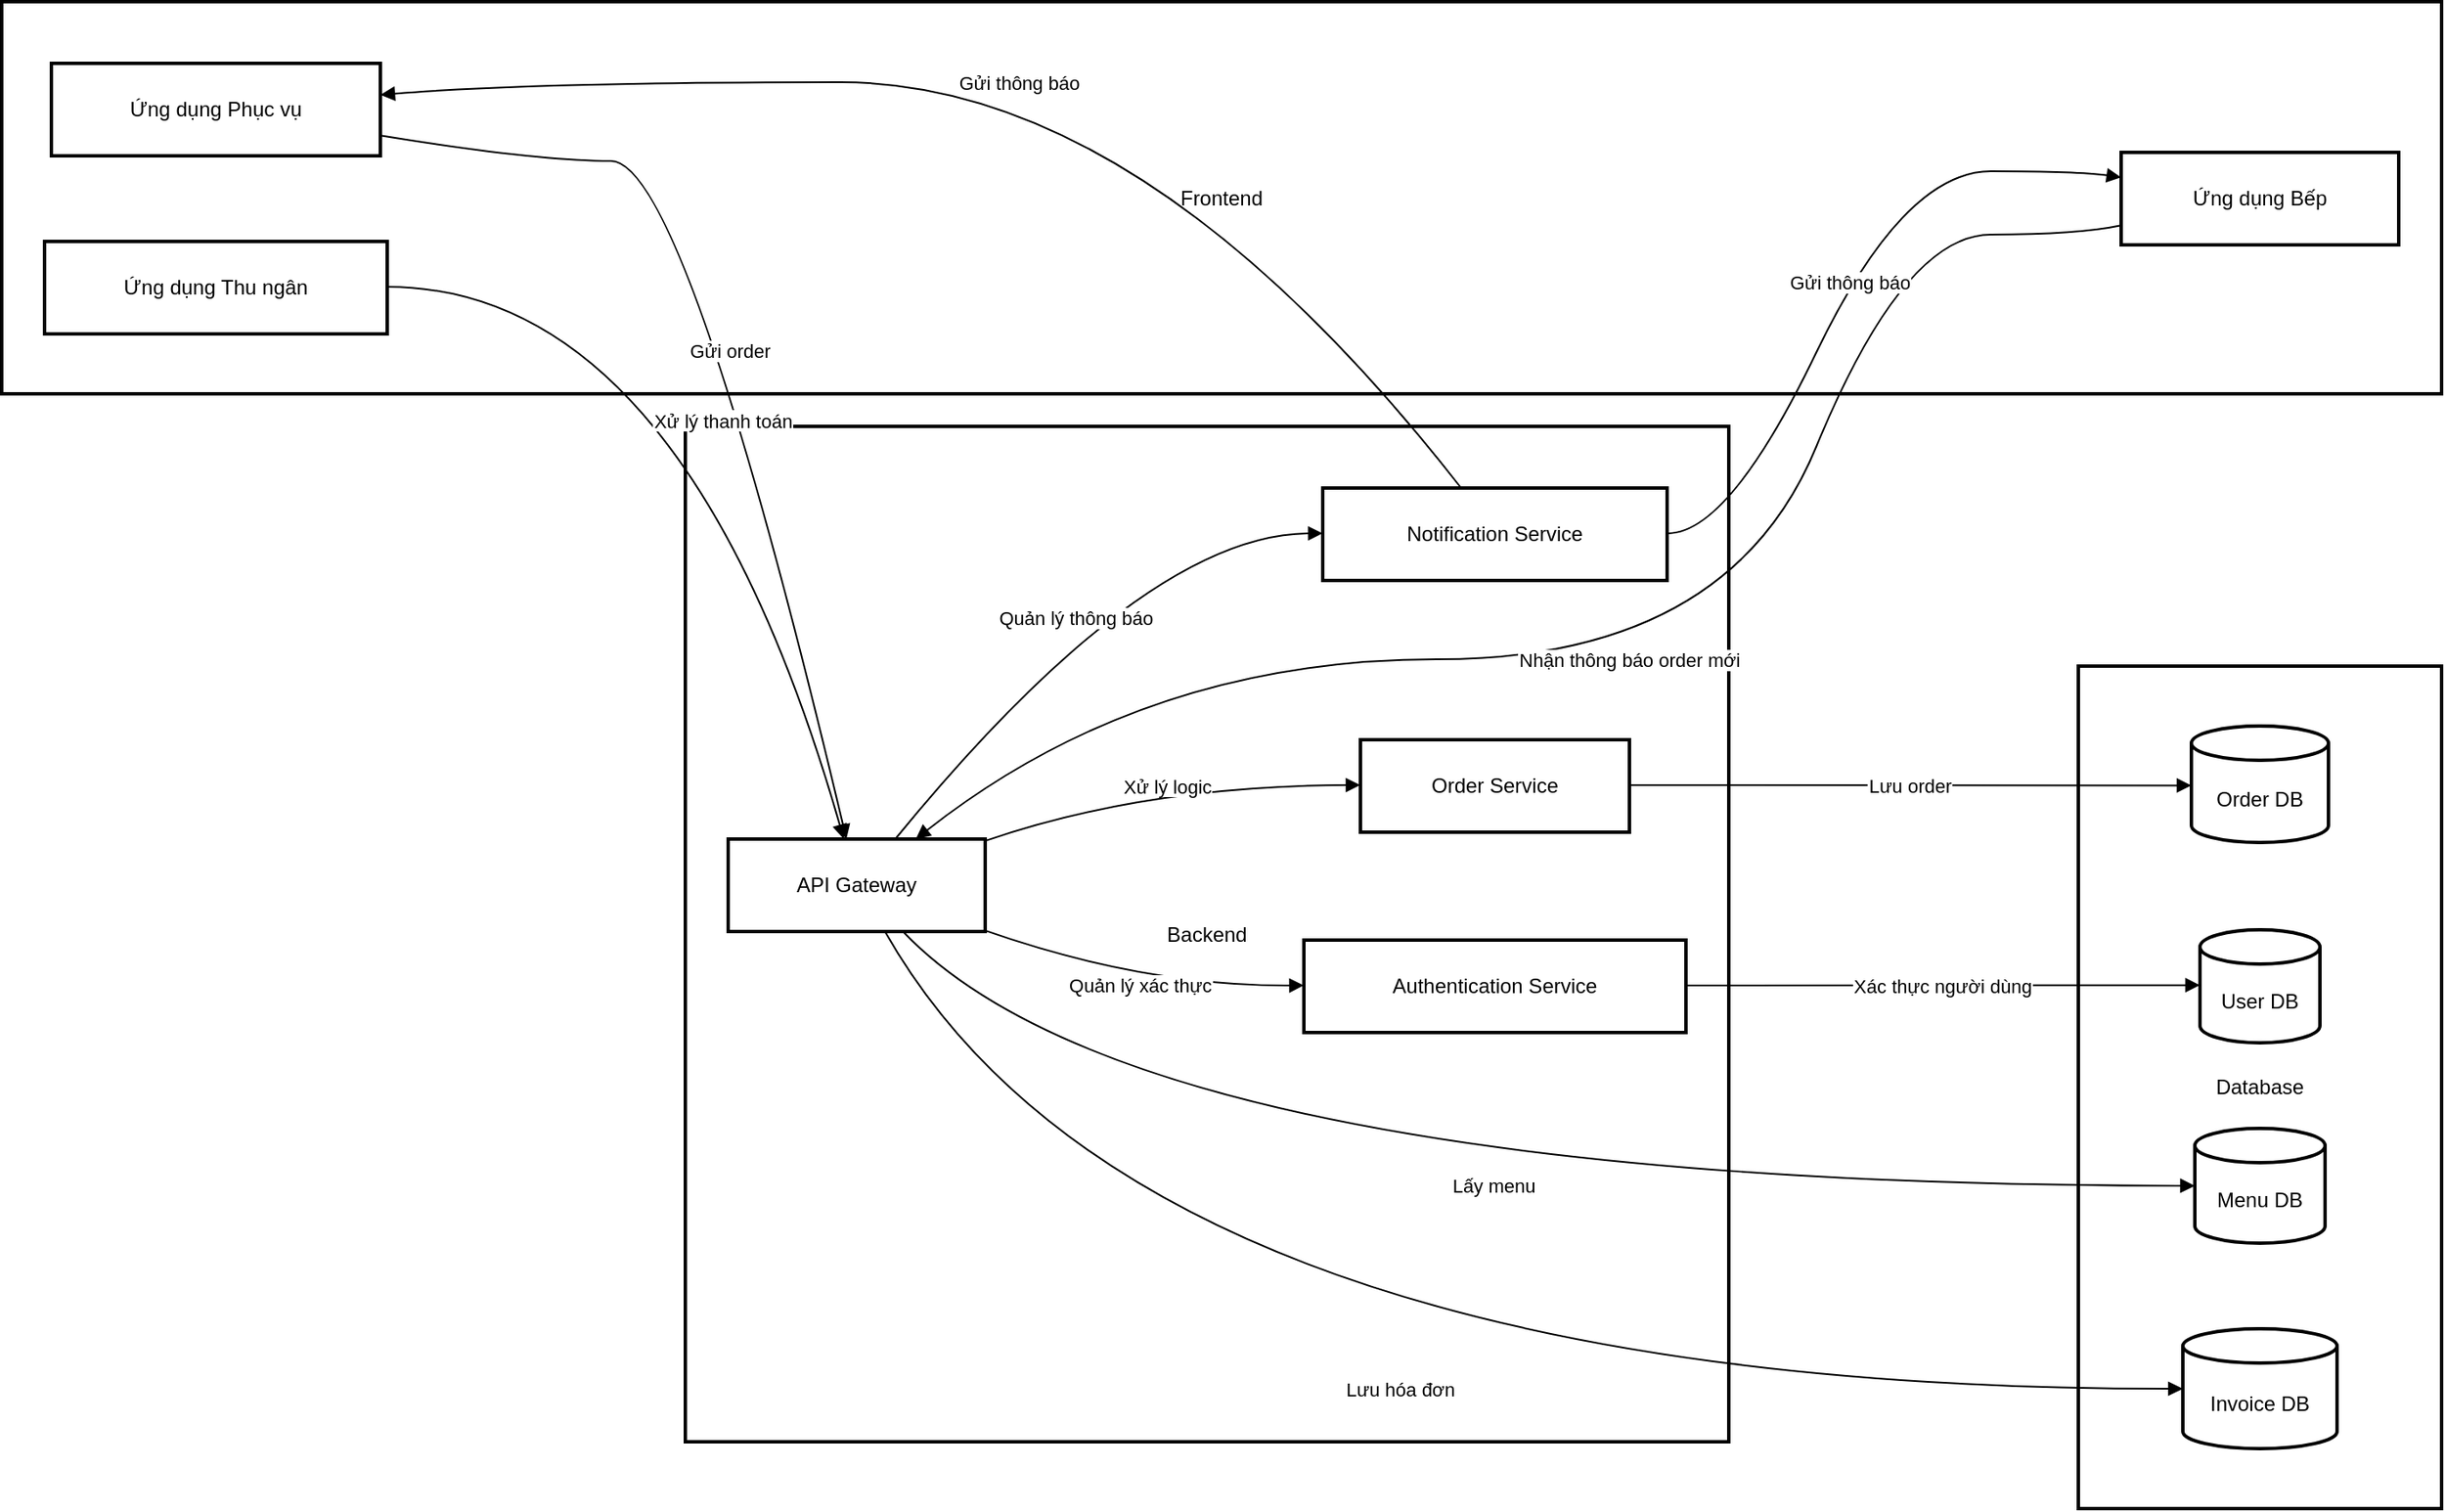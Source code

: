 <mxfile version="26.0.6">
  <diagram name="Page-1" id="IHH67tnD_7O1E7yeXCKK">
    <mxGraphModel dx="1434" dy="738" grid="1" gridSize="10" guides="1" tooltips="1" connect="1" arrows="1" fold="1" page="1" pageScale="1" pageWidth="827" pageHeight="1169" math="0" shadow="0">
      <root>
        <mxCell id="0" />
        <mxCell id="1" parent="0" />
        <mxCell id="bBLJlBjyzAbnvOoha3af-1" value="Database" style="whiteSpace=wrap;strokeWidth=2;" vertex="1" parent="1">
          <mxGeometry x="1232" y="408" width="212" height="492" as="geometry" />
        </mxCell>
        <mxCell id="bBLJlBjyzAbnvOoha3af-2" value="Backend" style="whiteSpace=wrap;strokeWidth=2;" vertex="1" parent="1">
          <mxGeometry x="419" y="268" width="609" height="593" as="geometry" />
        </mxCell>
        <mxCell id="bBLJlBjyzAbnvOoha3af-3" value="Frontend" style="whiteSpace=wrap;strokeWidth=2;" vertex="1" parent="1">
          <mxGeometry x="20" y="20" width="1424" height="229" as="geometry" />
        </mxCell>
        <mxCell id="bBLJlBjyzAbnvOoha3af-4" value="Ứng dụng Phục vụ" style="whiteSpace=wrap;strokeWidth=2;" vertex="1" parent="1">
          <mxGeometry x="49" y="56" width="192" height="54" as="geometry" />
        </mxCell>
        <mxCell id="bBLJlBjyzAbnvOoha3af-5" value="Ứng dụng Bếp" style="whiteSpace=wrap;strokeWidth=2;" vertex="1" parent="1">
          <mxGeometry x="1257" y="108" width="162" height="54" as="geometry" />
        </mxCell>
        <mxCell id="bBLJlBjyzAbnvOoha3af-6" value="Ứng dụng Thu ngân" style="whiteSpace=wrap;strokeWidth=2;" vertex="1" parent="1">
          <mxGeometry x="45" y="160" width="200" height="54" as="geometry" />
        </mxCell>
        <mxCell id="bBLJlBjyzAbnvOoha3af-7" value="API Gateway" style="whiteSpace=wrap;strokeWidth=2;" vertex="1" parent="1">
          <mxGeometry x="444" y="509" width="150" height="54" as="geometry" />
        </mxCell>
        <mxCell id="bBLJlBjyzAbnvOoha3af-8" value="Order Service" style="whiteSpace=wrap;strokeWidth=2;" vertex="1" parent="1">
          <mxGeometry x="813" y="451" width="157" height="54" as="geometry" />
        </mxCell>
        <mxCell id="bBLJlBjyzAbnvOoha3af-9" value="Notification Service" style="whiteSpace=wrap;strokeWidth=2;" vertex="1" parent="1">
          <mxGeometry x="791" y="304" width="201" height="54" as="geometry" />
        </mxCell>
        <mxCell id="bBLJlBjyzAbnvOoha3af-10" value="Authentication Service" style="whiteSpace=wrap;strokeWidth=2;" vertex="1" parent="1">
          <mxGeometry x="780" y="568" width="223" height="54" as="geometry" />
        </mxCell>
        <mxCell id="bBLJlBjyzAbnvOoha3af-11" value="Order DB" style="shape=cylinder3;boundedLbl=1;backgroundOutline=1;size=10;strokeWidth=2;whiteSpace=wrap;" vertex="1" parent="1">
          <mxGeometry x="1298" y="443" width="80" height="68" as="geometry" />
        </mxCell>
        <mxCell id="bBLJlBjyzAbnvOoha3af-12" value="User DB" style="shape=cylinder3;boundedLbl=1;backgroundOutline=1;size=10;strokeWidth=2;whiteSpace=wrap;" vertex="1" parent="1">
          <mxGeometry x="1303" y="562" width="70" height="66" as="geometry" />
        </mxCell>
        <mxCell id="bBLJlBjyzAbnvOoha3af-13" value="Menu DB" style="shape=cylinder3;boundedLbl=1;backgroundOutline=1;size=10;strokeWidth=2;whiteSpace=wrap;" vertex="1" parent="1">
          <mxGeometry x="1300" y="678" width="76" height="67" as="geometry" />
        </mxCell>
        <mxCell id="bBLJlBjyzAbnvOoha3af-14" value="Invoice DB" style="shape=cylinder3;boundedLbl=1;backgroundOutline=1;size=10;strokeWidth=2;whiteSpace=wrap;" vertex="1" parent="1">
          <mxGeometry x="1293" y="795" width="90" height="70" as="geometry" />
        </mxCell>
        <mxCell id="bBLJlBjyzAbnvOoha3af-15" value="Gửi order" style="curved=1;startArrow=none;endArrow=block;exitX=1;exitY=0.78;entryX=0.46;entryY=0;rounded=0;" edge="1" parent="1" source="bBLJlBjyzAbnvOoha3af-4" target="bBLJlBjyzAbnvOoha3af-7">
          <mxGeometry relative="1" as="geometry">
            <Array as="points">
              <mxPoint x="332" y="113" />
              <mxPoint x="419" y="113" />
            </Array>
          </mxGeometry>
        </mxCell>
        <mxCell id="bBLJlBjyzAbnvOoha3af-16" value="Nhận thông báo order mới" style="curved=1;startArrow=none;endArrow=block;exitX=0;exitY=0.79;entryX=0.73;entryY=0;rounded=0;" edge="1" parent="1" source="bBLJlBjyzAbnvOoha3af-5" target="bBLJlBjyzAbnvOoha3af-7">
          <mxGeometry relative="1" as="geometry">
            <Array as="points">
              <mxPoint x="1232" y="156" />
              <mxPoint x="1130" y="156" />
              <mxPoint x="1028" y="404" />
              <mxPoint x="687" y="404" />
            </Array>
          </mxGeometry>
        </mxCell>
        <mxCell id="bBLJlBjyzAbnvOoha3af-17" value="Xử lý thanh toán" style="curved=1;startArrow=none;endArrow=block;exitX=1;exitY=0.49;entryX=0.45;entryY=0;rounded=0;" edge="1" parent="1" source="bBLJlBjyzAbnvOoha3af-6" target="bBLJlBjyzAbnvOoha3af-7">
          <mxGeometry relative="1" as="geometry">
            <Array as="points">
              <mxPoint x="419" y="187" />
            </Array>
          </mxGeometry>
        </mxCell>
        <mxCell id="bBLJlBjyzAbnvOoha3af-18" value="Xử lý logic" style="curved=1;startArrow=none;endArrow=block;exitX=1;exitY=0.02;entryX=0;entryY=0.49;rounded=0;" edge="1" parent="1" source="bBLJlBjyzAbnvOoha3af-7" target="bBLJlBjyzAbnvOoha3af-8">
          <mxGeometry relative="1" as="geometry">
            <Array as="points">
              <mxPoint x="687" y="478" />
            </Array>
          </mxGeometry>
        </mxCell>
        <mxCell id="bBLJlBjyzAbnvOoha3af-19" value="Lưu order" style="curved=1;startArrow=none;endArrow=block;exitX=1;exitY=0.49;entryX=0.01;entryY=0.51;rounded=0;" edge="1" parent="1" source="bBLJlBjyzAbnvOoha3af-8" target="bBLJlBjyzAbnvOoha3af-11">
          <mxGeometry relative="1" as="geometry">
            <Array as="points" />
          </mxGeometry>
        </mxCell>
        <mxCell id="bBLJlBjyzAbnvOoha3af-20" value="Quản lý thông báo" style="curved=1;startArrow=none;endArrow=block;exitX=0.65;exitY=0;entryX=0;entryY=0.49;rounded=0;" edge="1" parent="1" source="bBLJlBjyzAbnvOoha3af-7" target="bBLJlBjyzAbnvOoha3af-9">
          <mxGeometry relative="1" as="geometry">
            <Array as="points">
              <mxPoint x="687" y="331" />
            </Array>
          </mxGeometry>
        </mxCell>
        <mxCell id="bBLJlBjyzAbnvOoha3af-21" value="Gửi thông báo" style="curved=1;startArrow=none;endArrow=block;exitX=0.4;exitY=-0.01;entryX=1;entryY=0.34;rounded=0;" edge="1" parent="1" source="bBLJlBjyzAbnvOoha3af-9" target="bBLJlBjyzAbnvOoha3af-4">
          <mxGeometry relative="1" as="geometry">
            <Array as="points">
              <mxPoint x="687" y="67" />
              <mxPoint x="332" y="67" />
            </Array>
          </mxGeometry>
        </mxCell>
        <mxCell id="bBLJlBjyzAbnvOoha3af-22" value="Gửi thông báo" style="curved=1;startArrow=none;endArrow=block;exitX=1;exitY=0.49;entryX=0;entryY=0.27;rounded=0;" edge="1" parent="1" source="bBLJlBjyzAbnvOoha3af-9" target="bBLJlBjyzAbnvOoha3af-5">
          <mxGeometry relative="1" as="geometry">
            <Array as="points">
              <mxPoint x="1028" y="331" />
              <mxPoint x="1130" y="119" />
              <mxPoint x="1232" y="119" />
            </Array>
          </mxGeometry>
        </mxCell>
        <mxCell id="bBLJlBjyzAbnvOoha3af-23" value="Quản lý xác thực" style="curved=1;startArrow=none;endArrow=block;exitX=1;exitY=0.99;entryX=0;entryY=0.49;rounded=0;" edge="1" parent="1" source="bBLJlBjyzAbnvOoha3af-7" target="bBLJlBjyzAbnvOoha3af-10">
          <mxGeometry relative="1" as="geometry">
            <Array as="points">
              <mxPoint x="687" y="595" />
            </Array>
          </mxGeometry>
        </mxCell>
        <mxCell id="bBLJlBjyzAbnvOoha3af-24" value="Xác thực người dùng" style="curved=1;startArrow=none;endArrow=block;exitX=1;exitY=0.49;entryX=0;entryY=0.49;rounded=0;" edge="1" parent="1" source="bBLJlBjyzAbnvOoha3af-10" target="bBLJlBjyzAbnvOoha3af-12">
          <mxGeometry relative="1" as="geometry">
            <Array as="points" />
          </mxGeometry>
        </mxCell>
        <mxCell id="bBLJlBjyzAbnvOoha3af-25" value="Lấy menu" style="curved=1;startArrow=none;endArrow=block;exitX=0.68;exitY=1;entryX=0;entryY=0.5;rounded=0;" edge="1" parent="1" source="bBLJlBjyzAbnvOoha3af-7" target="bBLJlBjyzAbnvOoha3af-13">
          <mxGeometry relative="1" as="geometry">
            <Array as="points">
              <mxPoint x="687" y="711" />
            </Array>
          </mxGeometry>
        </mxCell>
        <mxCell id="bBLJlBjyzAbnvOoha3af-26" value="Lưu hóa đơn" style="curved=1;startArrow=none;endArrow=block;exitX=0.61;exitY=1;entryX=0.01;entryY=0.5;rounded=0;" edge="1" parent="1" source="bBLJlBjyzAbnvOoha3af-7" target="bBLJlBjyzAbnvOoha3af-14">
          <mxGeometry relative="1" as="geometry">
            <Array as="points">
              <mxPoint x="687" y="830" />
            </Array>
          </mxGeometry>
        </mxCell>
      </root>
    </mxGraphModel>
  </diagram>
</mxfile>
